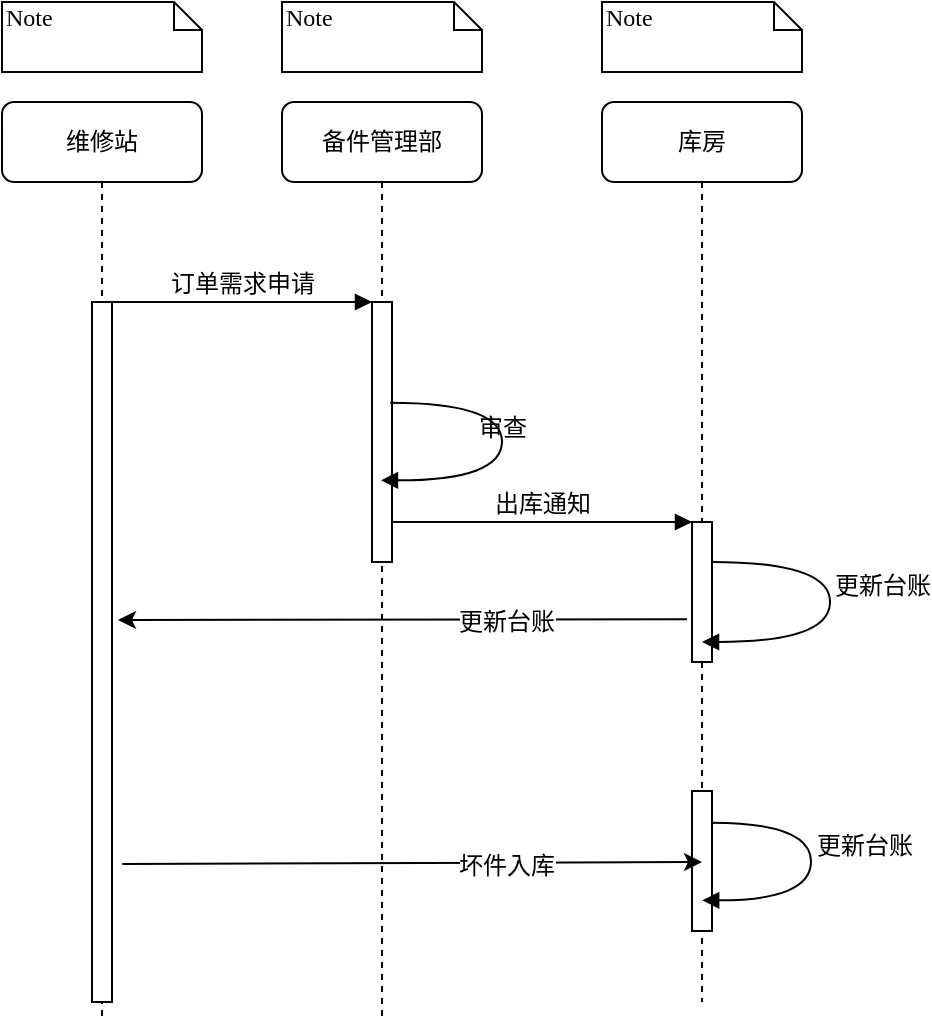 <mxfile version="12.3.0" type="github" pages="1"><diagram name="Page-1" id="13e1069c-82ec-6db2-03f1-153e76fe0fe0"><mxGraphModel dx="1021" dy="472" grid="1" gridSize="10" guides="1" tooltips="1" connect="1" arrows="1" fold="1" page="1" pageScale="1" pageWidth="1100" pageHeight="850" background="#ffffff" math="0" shadow="0"><root><mxCell id="0"/><mxCell id="1" parent="0"/><mxCell id="7baba1c4bc27f4b0-2" value="备件管理部" style="shape=umlLifeline;perimeter=lifelinePerimeter;whiteSpace=wrap;html=1;container=1;collapsible=0;recursiveResize=0;outlineConnect=0;rounded=1;shadow=0;comic=0;labelBackgroundColor=none;strokeWidth=1;fontFamily=Verdana;fontSize=12;align=center;" parent="1" vertex="1"><mxGeometry x="240" y="80" width="100" height="460" as="geometry"/></mxCell><mxCell id="7baba1c4bc27f4b0-10" value="" style="html=1;points=[];perimeter=orthogonalPerimeter;rounded=0;shadow=0;comic=0;labelBackgroundColor=none;strokeWidth=1;fontFamily=Verdana;fontSize=12;align=center;" parent="7baba1c4bc27f4b0-2" vertex="1"><mxGeometry x="45" y="100" width="10" height="130" as="geometry"/></mxCell><mxCell id="7baba1c4bc27f4b0-3" value="库房" style="shape=umlLifeline;perimeter=lifelinePerimeter;whiteSpace=wrap;html=1;container=1;collapsible=0;recursiveResize=0;outlineConnect=0;rounded=1;shadow=0;comic=0;labelBackgroundColor=none;strokeWidth=1;fontFamily=Verdana;fontSize=12;align=center;" parent="1" vertex="1"><mxGeometry x="400" y="80" width="100" height="450" as="geometry"/></mxCell><mxCell id="7baba1c4bc27f4b0-13" value="" style="html=1;points=[];perimeter=orthogonalPerimeter;rounded=0;shadow=0;comic=0;labelBackgroundColor=none;strokeWidth=1;fontFamily=Verdana;fontSize=12;align=center;" parent="7baba1c4bc27f4b0-3" vertex="1"><mxGeometry x="45" y="210" width="10" height="70" as="geometry"/></mxCell><mxCell id="ztiU7MqQALbSDtYHVYiS-12" value="" style="html=1;points=[];perimeter=orthogonalPerimeter;rounded=0;shadow=0;comic=0;labelBackgroundColor=none;strokeWidth=1;fontFamily=Verdana;fontSize=12;align=center;" vertex="1" parent="7baba1c4bc27f4b0-3"><mxGeometry x="45" y="344.5" width="10" height="70" as="geometry"/></mxCell><mxCell id="7baba1c4bc27f4b0-8" value="维修站" style="shape=umlLifeline;perimeter=lifelinePerimeter;whiteSpace=wrap;html=1;container=1;collapsible=0;recursiveResize=0;outlineConnect=0;rounded=1;shadow=0;comic=0;labelBackgroundColor=none;strokeWidth=1;fontFamily=Verdana;fontSize=12;align=center;" parent="1" vertex="1"><mxGeometry x="100" y="80" width="100" height="460" as="geometry"/></mxCell><mxCell id="7baba1c4bc27f4b0-9" value="" style="html=1;points=[];perimeter=orthogonalPerimeter;rounded=0;shadow=0;comic=0;labelBackgroundColor=none;strokeWidth=1;fontFamily=Verdana;fontSize=12;align=center;" parent="7baba1c4bc27f4b0-8" vertex="1"><mxGeometry x="45" y="100" width="10" height="350" as="geometry"/></mxCell><mxCell id="7baba1c4bc27f4b0-11" value="订单需求申请" style="html=1;verticalAlign=bottom;endArrow=block;entryX=0;entryY=0;labelBackgroundColor=none;fontFamily=Verdana;fontSize=12;edgeStyle=elbowEdgeStyle;elbow=vertical;" parent="1" source="7baba1c4bc27f4b0-9" target="7baba1c4bc27f4b0-10" edge="1"><mxGeometry relative="1" as="geometry"><mxPoint x="220" y="190" as="sourcePoint"/></mxGeometry></mxCell><mxCell id="7baba1c4bc27f4b0-14" value="出库通知" style="html=1;verticalAlign=bottom;endArrow=block;entryX=0;entryY=0;labelBackgroundColor=none;fontFamily=Verdana;fontSize=12;edgeStyle=elbowEdgeStyle;elbow=vertical;" parent="1" source="7baba1c4bc27f4b0-10" target="7baba1c4bc27f4b0-13" edge="1"><mxGeometry relative="1" as="geometry"><mxPoint x="370" y="200" as="sourcePoint"/><Array as="points"><mxPoint x="390" y="290"/></Array></mxGeometry></mxCell><mxCell id="7baba1c4bc27f4b0-40" value="Note" style="shape=note;whiteSpace=wrap;html=1;size=14;verticalAlign=top;align=left;spacingTop=-6;rounded=0;shadow=0;comic=0;labelBackgroundColor=none;strokeWidth=1;fontFamily=Verdana;fontSize=12" parent="1" vertex="1"><mxGeometry x="100" y="30" width="100" height="35" as="geometry"/></mxCell><mxCell id="7baba1c4bc27f4b0-41" value="Note" style="shape=note;whiteSpace=wrap;html=1;size=14;verticalAlign=top;align=left;spacingTop=-6;rounded=0;shadow=0;comic=0;labelBackgroundColor=none;strokeWidth=1;fontFamily=Verdana;fontSize=12" parent="1" vertex="1"><mxGeometry x="240" y="30" width="100" height="35" as="geometry"/></mxCell><mxCell id="7baba1c4bc27f4b0-42" value="Note" style="shape=note;whiteSpace=wrap;html=1;size=14;verticalAlign=top;align=left;spacingTop=-6;rounded=0;shadow=0;comic=0;labelBackgroundColor=none;strokeWidth=1;fontFamily=Verdana;fontSize=12" parent="1" vertex="1"><mxGeometry x="400" y="30" width="100" height="35" as="geometry"/></mxCell><mxCell id="ztiU7MqQALbSDtYHVYiS-9" value="审查" style="html=1;verticalAlign=bottom;endArrow=block;labelBackgroundColor=none;fontFamily=Verdana;fontSize=12;elbow=vertical;edgeStyle=orthogonalEdgeStyle;curved=1;exitX=1.066;exitY=0.713;exitPerimeter=0;" edge="1" parent="1"><mxGeometry relative="1" as="geometry"><mxPoint x="294.176" y="230.353" as="sourcePoint"/><mxPoint x="289.471" y="269.176" as="targetPoint"/><Array as="points"><mxPoint x="350" y="230"/><mxPoint x="350" y="269"/></Array></mxGeometry></mxCell><mxCell id="ztiU7MqQALbSDtYHVYiS-13" value="" style="endArrow=classic;html=1;exitX=1.518;exitY=0.803;exitDx=0;exitDy=0;exitPerimeter=0;" edge="1" parent="1" source="7baba1c4bc27f4b0-9"><mxGeometry width="50" height="50" relative="1" as="geometry"><mxPoint x="160" y="460" as="sourcePoint"/><mxPoint x="450" y="460" as="targetPoint"/></mxGeometry></mxCell><mxCell id="ztiU7MqQALbSDtYHVYiS-14" value="坏件入库" style="text;html=1;align=center;verticalAlign=middle;resizable=0;points=[];;labelBackgroundColor=#ffffff;" vertex="1" connectable="0" parent="ztiU7MqQALbSDtYHVYiS-13"><mxGeometry x="0.324" y="-1" relative="1" as="geometry"><mxPoint as="offset"/></mxGeometry></mxCell><mxCell id="ztiU7MqQALbSDtYHVYiS-15" value="更新台账" style="html=1;verticalAlign=bottom;endArrow=block;labelBackgroundColor=none;fontFamily=Verdana;fontSize=12;elbow=vertical;edgeStyle=orthogonalEdgeStyle;curved=1;exitX=1.066;exitY=0.713;exitPerimeter=0;" edge="1" parent="1"><mxGeometry x="-0.021" y="26" relative="1" as="geometry"><mxPoint x="454.794" y="440.353" as="sourcePoint"/><mxPoint x="450.088" y="479.176" as="targetPoint"/><Array as="points"><mxPoint x="504.5" y="440"/><mxPoint x="504.5" y="479"/></Array><mxPoint as="offset"/></mxGeometry></mxCell><mxCell id="ztiU7MqQALbSDtYHVYiS-17" value="" style="endArrow=classic;html=1;exitX=-0.247;exitY=0.694;exitDx=0;exitDy=0;exitPerimeter=0;" edge="1" parent="1" source="7baba1c4bc27f4b0-13"><mxGeometry width="50" height="50" relative="1" as="geometry"><mxPoint x="100" y="610" as="sourcePoint"/><mxPoint x="158" y="339" as="targetPoint"/></mxGeometry></mxCell><mxCell id="ztiU7MqQALbSDtYHVYiS-18" value="更新台账" style="text;html=1;align=center;verticalAlign=middle;resizable=0;points=[];;labelBackgroundColor=#ffffff;" vertex="1" connectable="0" parent="ztiU7MqQALbSDtYHVYiS-17"><mxGeometry x="-0.363" y="1" relative="1" as="geometry"><mxPoint as="offset"/></mxGeometry></mxCell><mxCell id="ztiU7MqQALbSDtYHVYiS-19" value="更新台账" style="html=1;verticalAlign=bottom;endArrow=block;labelBackgroundColor=none;fontFamily=Verdana;fontSize=12;elbow=vertical;edgeStyle=orthogonalEdgeStyle;curved=1;" edge="1" parent="1" source="7baba1c4bc27f4b0-13"><mxGeometry x="-0.021" y="26" relative="1" as="geometry"><mxPoint x="460" y="310" as="sourcePoint"/><mxPoint x="450" y="350" as="targetPoint"/><Array as="points"><mxPoint x="514" y="310"/><mxPoint x="514" y="350"/></Array><mxPoint as="offset"/></mxGeometry></mxCell></root></mxGraphModel></diagram></mxfile>